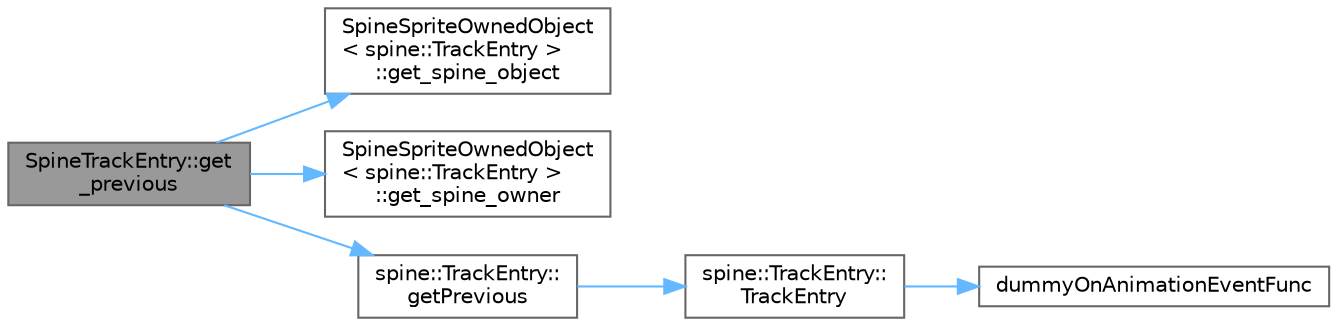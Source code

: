 digraph "SpineTrackEntry::get_previous"
{
 // LATEX_PDF_SIZE
  bgcolor="transparent";
  edge [fontname=Helvetica,fontsize=10,labelfontname=Helvetica,labelfontsize=10];
  node [fontname=Helvetica,fontsize=10,shape=box,height=0.2,width=0.4];
  rankdir="LR";
  Node1 [id="Node000001",label="SpineTrackEntry::get\l_previous",height=0.2,width=0.4,color="gray40", fillcolor="grey60", style="filled", fontcolor="black",tooltip=" "];
  Node1 -> Node2 [id="edge1_Node000001_Node000002",color="steelblue1",style="solid",tooltip=" "];
  Node2 [id="Node000002",label="SpineSpriteOwnedObject\l\< spine::TrackEntry \>\l::get_spine_object",height=0.2,width=0.4,color="grey40", fillcolor="white", style="filled",URL="$class_spine_sprite_owned_object.html#aba9c7c6ef398e3803ce5e59db1a54271",tooltip=" "];
  Node1 -> Node3 [id="edge2_Node000001_Node000003",color="steelblue1",style="solid",tooltip=" "];
  Node3 [id="Node000003",label="SpineSpriteOwnedObject\l\< spine::TrackEntry \>\l::get_spine_owner",height=0.2,width=0.4,color="grey40", fillcolor="white", style="filled",URL="$class_spine_sprite_owned_object.html#ab493e6a079f220f59036f6ebb5fe559d",tooltip=" "];
  Node1 -> Node4 [id="edge3_Node000001_Node000004",color="steelblue1",style="solid",tooltip=" "];
  Node4 [id="Node000004",label="spine::TrackEntry::\lgetPrevious",height=0.2,width=0.4,color="grey40", fillcolor="white", style="filled",URL="$classspine_1_1_track_entry.html#acc2ad97a0de6db5ed6e58f906d3fa06f",tooltip=" "];
  Node4 -> Node5 [id="edge4_Node000004_Node000005",color="steelblue1",style="solid",tooltip=" "];
  Node5 [id="Node000005",label="spine::TrackEntry::\lTrackEntry",height=0.2,width=0.4,color="grey40", fillcolor="white", style="filled",URL="$classspine_1_1_track_entry.html#ac616f3c9dc3728f2a201ec5363ac1450",tooltip=" "];
  Node5 -> Node6 [id="edge5_Node000005_Node000006",color="steelblue1",style="solid",tooltip=" "];
  Node6 [id="Node000006",label="dummyOnAnimationEventFunc",height=0.2,width=0.4,color="grey40", fillcolor="white", style="filled",URL="$_animation_state_8cpp.html#a737b7809924001560f14cd92babb2235",tooltip=" "];
}
